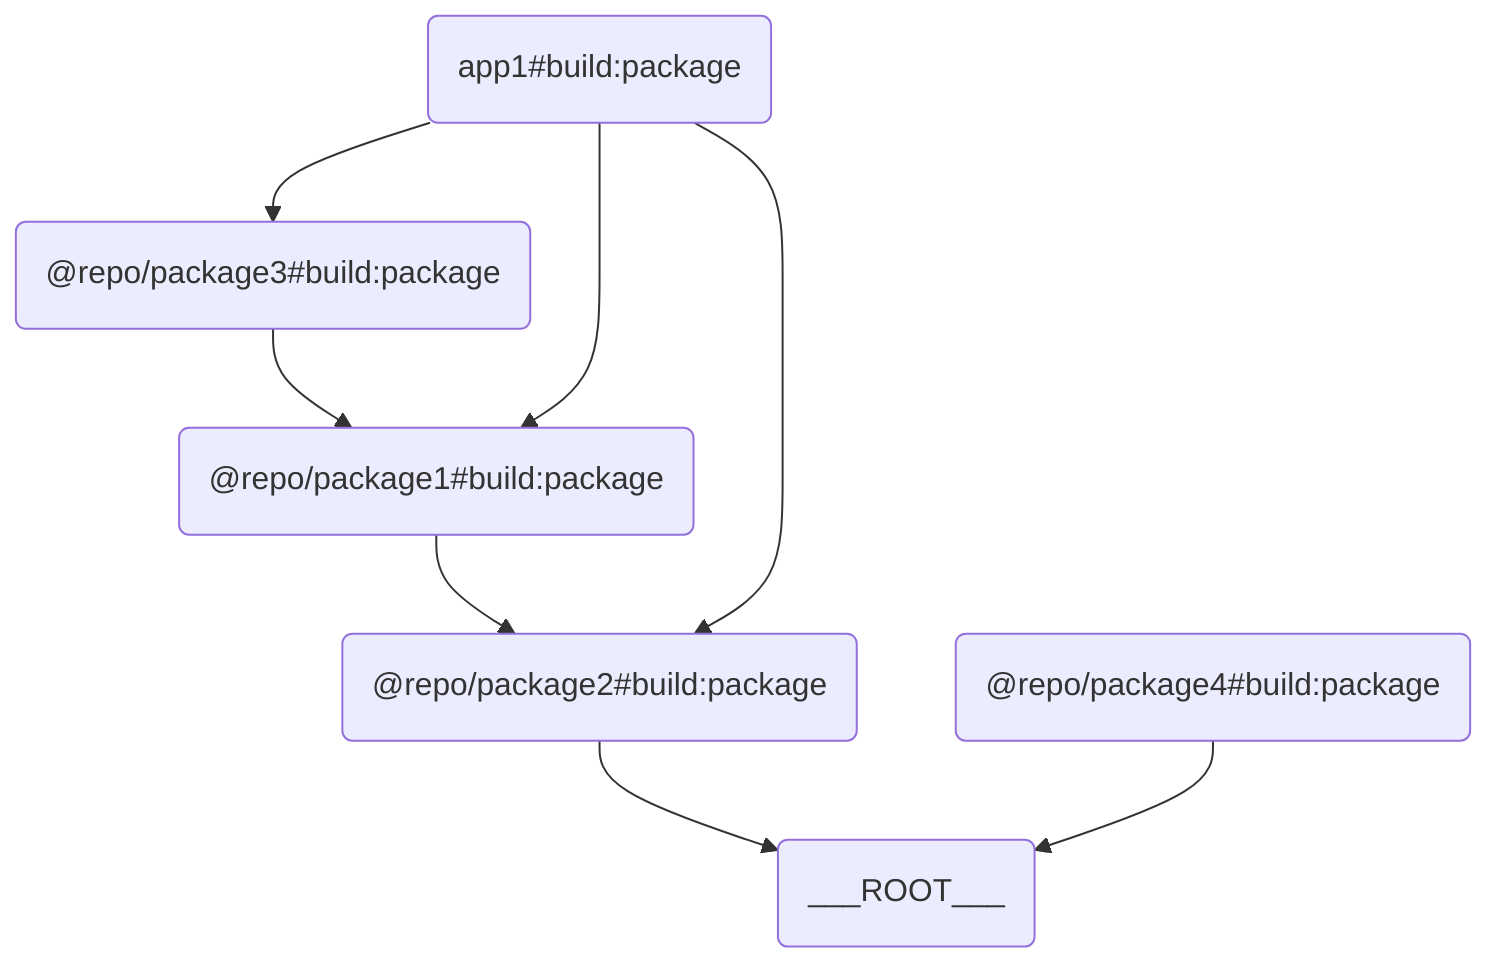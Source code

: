 graph TD
	QHZT("@repo/package1#build:package") --> ETTT("@repo/package2#build:package")
	ETTT("@repo/package2#build:package") --> JEGP("___ROOT___")
	EMLE("@repo/package3#build:package") --> QHZT("@repo/package1#build:package")
	LRHC("@repo/package4#build:package") --> JEGP("___ROOT___")
	GLAO("app1#build:package") --> QHZT("@repo/package1#build:package")
	GLAO("app1#build:package") --> ETTT("@repo/package2#build:package")
	GLAO("app1#build:package") --> EMLE("@repo/package3#build:package")